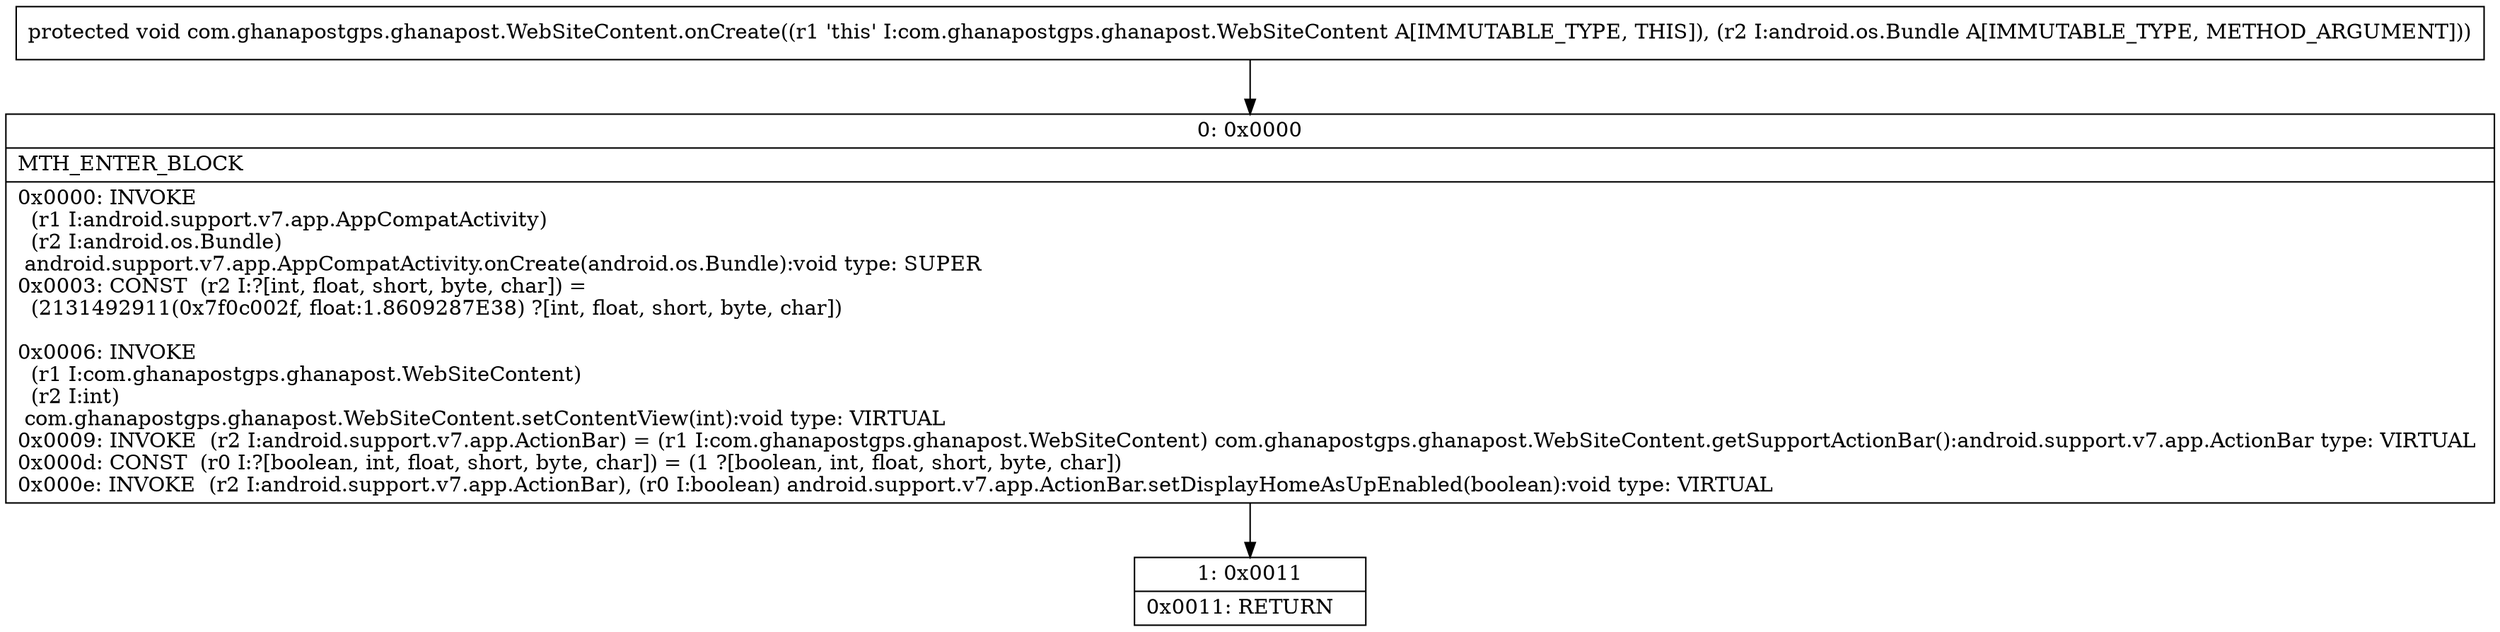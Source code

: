 digraph "CFG forcom.ghanapostgps.ghanapost.WebSiteContent.onCreate(Landroid\/os\/Bundle;)V" {
Node_0 [shape=record,label="{0\:\ 0x0000|MTH_ENTER_BLOCK\l|0x0000: INVOKE  \l  (r1 I:android.support.v7.app.AppCompatActivity)\l  (r2 I:android.os.Bundle)\l android.support.v7.app.AppCompatActivity.onCreate(android.os.Bundle):void type: SUPER \l0x0003: CONST  (r2 I:?[int, float, short, byte, char]) = \l  (2131492911(0x7f0c002f, float:1.8609287E38) ?[int, float, short, byte, char])\l \l0x0006: INVOKE  \l  (r1 I:com.ghanapostgps.ghanapost.WebSiteContent)\l  (r2 I:int)\l com.ghanapostgps.ghanapost.WebSiteContent.setContentView(int):void type: VIRTUAL \l0x0009: INVOKE  (r2 I:android.support.v7.app.ActionBar) = (r1 I:com.ghanapostgps.ghanapost.WebSiteContent) com.ghanapostgps.ghanapost.WebSiteContent.getSupportActionBar():android.support.v7.app.ActionBar type: VIRTUAL \l0x000d: CONST  (r0 I:?[boolean, int, float, short, byte, char]) = (1 ?[boolean, int, float, short, byte, char]) \l0x000e: INVOKE  (r2 I:android.support.v7.app.ActionBar), (r0 I:boolean) android.support.v7.app.ActionBar.setDisplayHomeAsUpEnabled(boolean):void type: VIRTUAL \l}"];
Node_1 [shape=record,label="{1\:\ 0x0011|0x0011: RETURN   \l}"];
MethodNode[shape=record,label="{protected void com.ghanapostgps.ghanapost.WebSiteContent.onCreate((r1 'this' I:com.ghanapostgps.ghanapost.WebSiteContent A[IMMUTABLE_TYPE, THIS]), (r2 I:android.os.Bundle A[IMMUTABLE_TYPE, METHOD_ARGUMENT])) }"];
MethodNode -> Node_0;
Node_0 -> Node_1;
}

